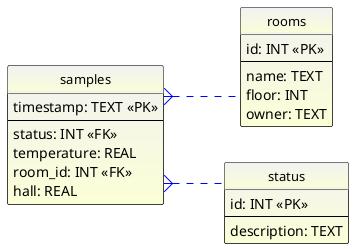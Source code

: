 @startuml

' configuration
hide circle
skinparam linetype ortho
left to right direction

' gradient
!define TABLE_GRADIENT_BACKGROUND #F2F2F2-fcffd6

skinparam class {
    BackgroundColor TABLE_GRADIENT_BACKGROUND
    BorderColor Black
    ArrowColor Blue
 FontSize 13
}

entity "rooms" as rooms {
  id: INT <<PK>>
  --
  name: TEXT
  floor: INT
  owner: TEXT
}

entity "samples" as samples {
  timestamp: TEXT <<PK>>
  --
  status: INT <<FK>>
  temperature: REAL
  room_id: INT <<FK>>
  hall: REAL
}

entity "status" as status {
  id: INT <<PK>>
  --
  description: TEXT
}

samples }.. rooms
samples }.. status

@enduml